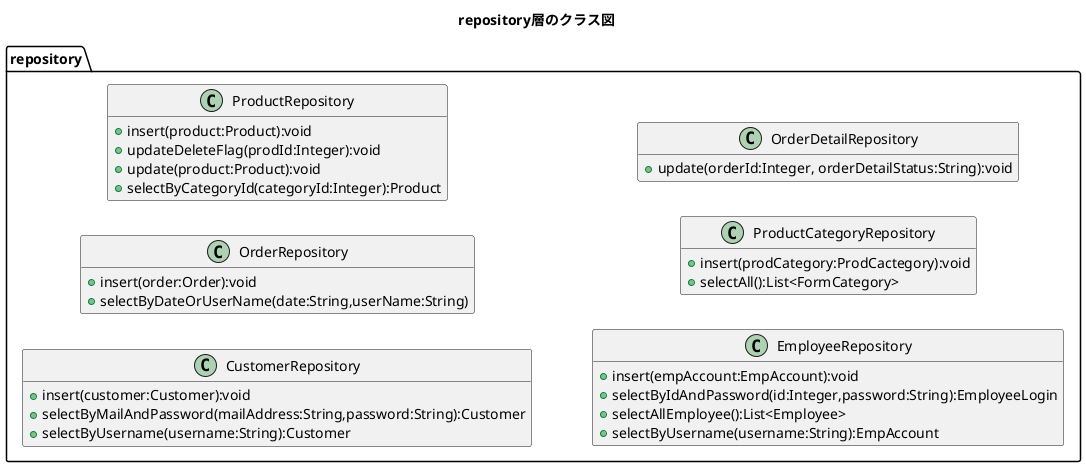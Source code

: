 @startuml
title repository層のクラス図
hide empty members
left to right direction

package repository{
    class CustomerRepository{
        +insert(customer:Customer):void
        +selectByMailAndPassword(mailAddress:String,password:String):Customer
        +selectByUsername(username:String):Customer
    }

    class OrderRepository{
        +insert(order:Order):void
        +selectByDateOrUserName(date:String,userName:String)
    }

    class ProductRepository{
        +insert(product:Product):void
		+updateDeleteFlag(prodId:Integer):void
        +update(product:Product):void
        +selectByCategoryId(categoryId:Integer):Product
    }

    class EmployeeRepository{
        +insert(empAccount:EmpAccount):void
        +selectByIdAndPassword(id:Integer,password:String):EmployeeLogin
        +selectAllEmployee():List<Employee>
        +selectByUsername(username:String):EmpAccount
    }

    class ProductCategoryRepository{
        +insert(prodCategory:ProdCactegory):void
        +selectAll():List<FormCategory>
    }

    class OrderDetailRepository{
        +update(orderId:Integer, orderDetailStatus:String):void
    }
}
@enduml